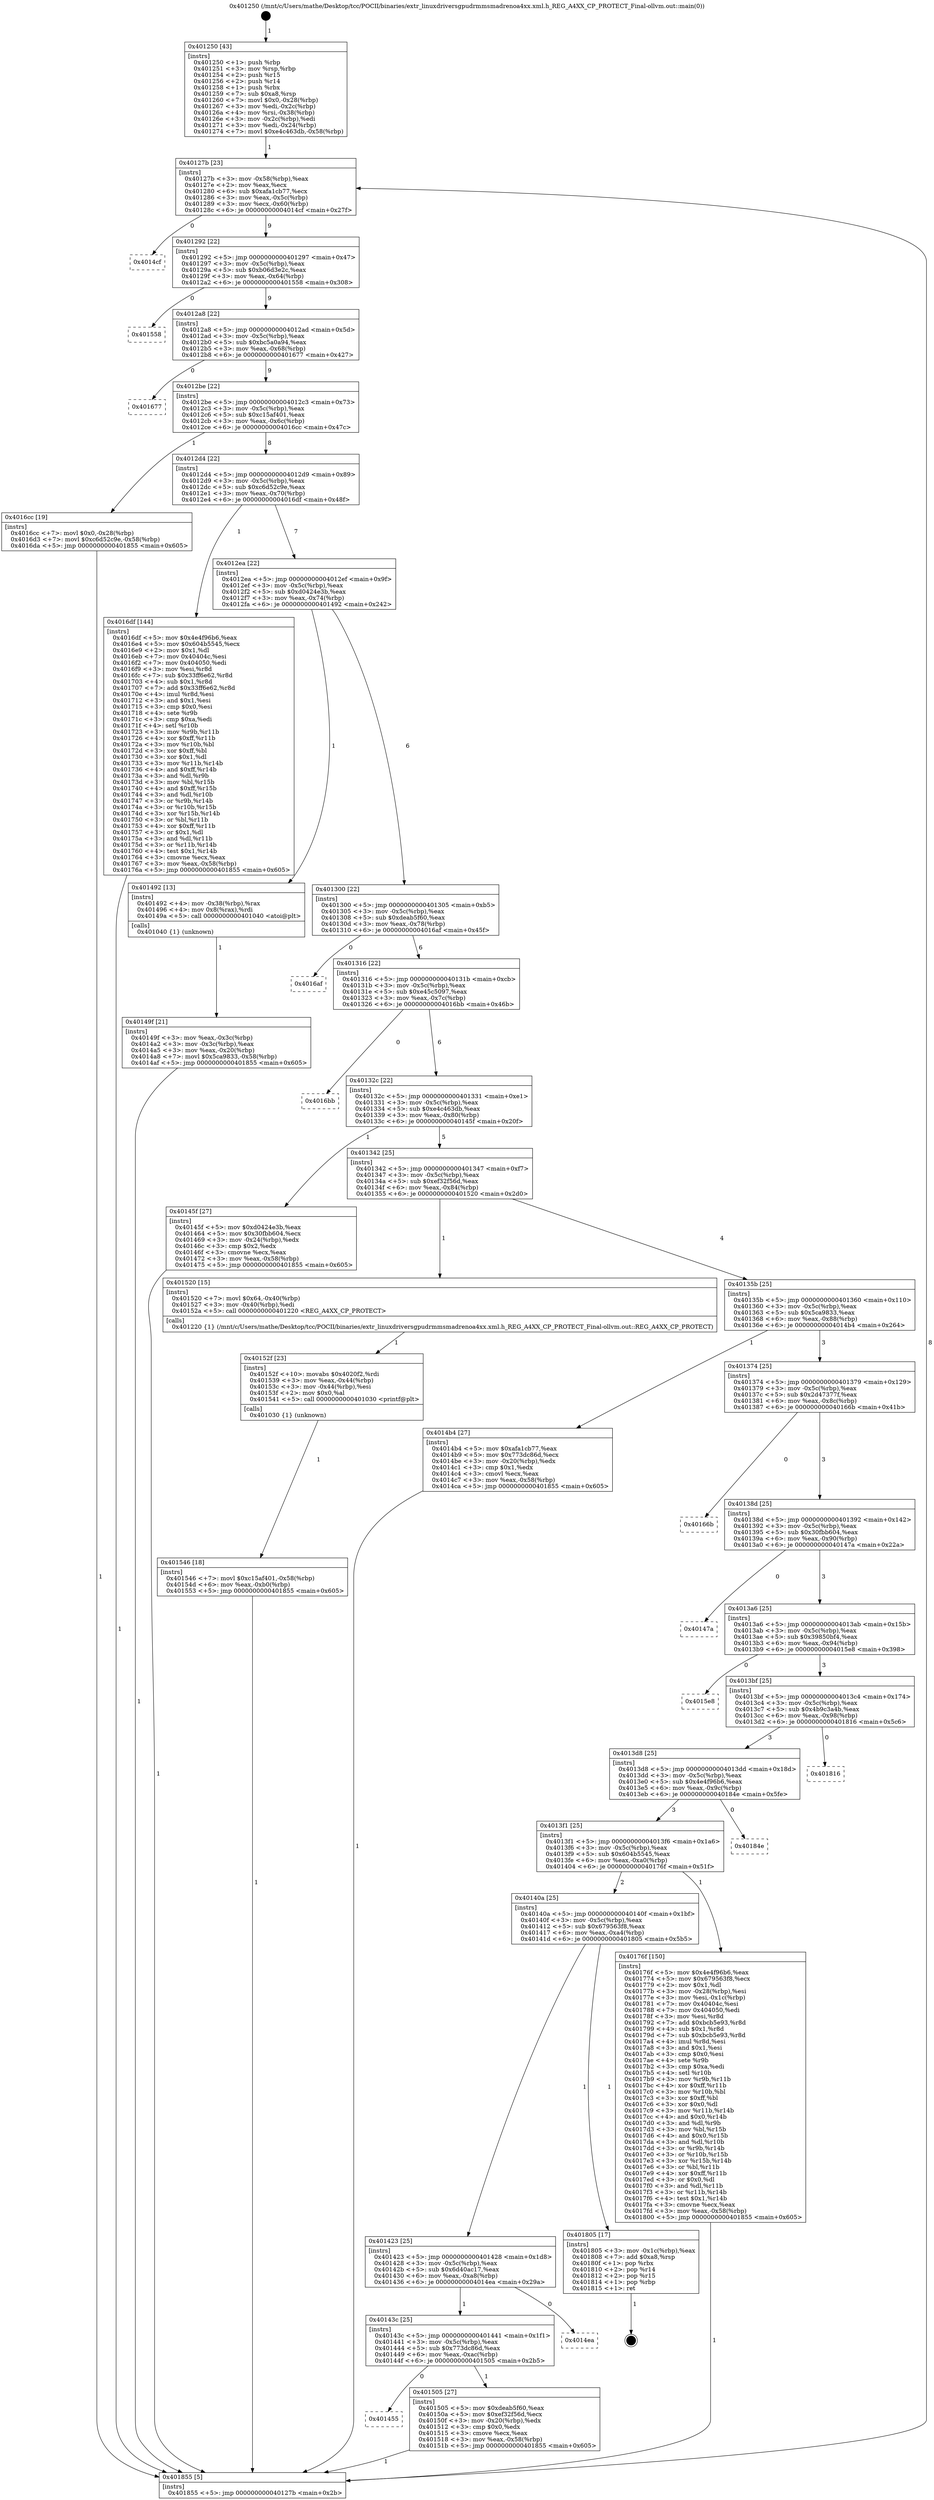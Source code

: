 digraph "0x401250" {
  label = "0x401250 (/mnt/c/Users/mathe/Desktop/tcc/POCII/binaries/extr_linuxdriversgpudrmmsmadrenoa4xx.xml.h_REG_A4XX_CP_PROTECT_Final-ollvm.out::main(0))"
  labelloc = "t"
  node[shape=record]

  Entry [label="",width=0.3,height=0.3,shape=circle,fillcolor=black,style=filled]
  "0x40127b" [label="{
     0x40127b [23]\l
     | [instrs]\l
     &nbsp;&nbsp;0x40127b \<+3\>: mov -0x58(%rbp),%eax\l
     &nbsp;&nbsp;0x40127e \<+2\>: mov %eax,%ecx\l
     &nbsp;&nbsp;0x401280 \<+6\>: sub $0xafa1cb77,%ecx\l
     &nbsp;&nbsp;0x401286 \<+3\>: mov %eax,-0x5c(%rbp)\l
     &nbsp;&nbsp;0x401289 \<+3\>: mov %ecx,-0x60(%rbp)\l
     &nbsp;&nbsp;0x40128c \<+6\>: je 00000000004014cf \<main+0x27f\>\l
  }"]
  "0x4014cf" [label="{
     0x4014cf\l
  }", style=dashed]
  "0x401292" [label="{
     0x401292 [22]\l
     | [instrs]\l
     &nbsp;&nbsp;0x401292 \<+5\>: jmp 0000000000401297 \<main+0x47\>\l
     &nbsp;&nbsp;0x401297 \<+3\>: mov -0x5c(%rbp),%eax\l
     &nbsp;&nbsp;0x40129a \<+5\>: sub $0xb06d3e2c,%eax\l
     &nbsp;&nbsp;0x40129f \<+3\>: mov %eax,-0x64(%rbp)\l
     &nbsp;&nbsp;0x4012a2 \<+6\>: je 0000000000401558 \<main+0x308\>\l
  }"]
  Exit [label="",width=0.3,height=0.3,shape=circle,fillcolor=black,style=filled,peripheries=2]
  "0x401558" [label="{
     0x401558\l
  }", style=dashed]
  "0x4012a8" [label="{
     0x4012a8 [22]\l
     | [instrs]\l
     &nbsp;&nbsp;0x4012a8 \<+5\>: jmp 00000000004012ad \<main+0x5d\>\l
     &nbsp;&nbsp;0x4012ad \<+3\>: mov -0x5c(%rbp),%eax\l
     &nbsp;&nbsp;0x4012b0 \<+5\>: sub $0xbc5a0a94,%eax\l
     &nbsp;&nbsp;0x4012b5 \<+3\>: mov %eax,-0x68(%rbp)\l
     &nbsp;&nbsp;0x4012b8 \<+6\>: je 0000000000401677 \<main+0x427\>\l
  }"]
  "0x401546" [label="{
     0x401546 [18]\l
     | [instrs]\l
     &nbsp;&nbsp;0x401546 \<+7\>: movl $0xc15af401,-0x58(%rbp)\l
     &nbsp;&nbsp;0x40154d \<+6\>: mov %eax,-0xb0(%rbp)\l
     &nbsp;&nbsp;0x401553 \<+5\>: jmp 0000000000401855 \<main+0x605\>\l
  }"]
  "0x401677" [label="{
     0x401677\l
  }", style=dashed]
  "0x4012be" [label="{
     0x4012be [22]\l
     | [instrs]\l
     &nbsp;&nbsp;0x4012be \<+5\>: jmp 00000000004012c3 \<main+0x73\>\l
     &nbsp;&nbsp;0x4012c3 \<+3\>: mov -0x5c(%rbp),%eax\l
     &nbsp;&nbsp;0x4012c6 \<+5\>: sub $0xc15af401,%eax\l
     &nbsp;&nbsp;0x4012cb \<+3\>: mov %eax,-0x6c(%rbp)\l
     &nbsp;&nbsp;0x4012ce \<+6\>: je 00000000004016cc \<main+0x47c\>\l
  }"]
  "0x40152f" [label="{
     0x40152f [23]\l
     | [instrs]\l
     &nbsp;&nbsp;0x40152f \<+10\>: movabs $0x4020f2,%rdi\l
     &nbsp;&nbsp;0x401539 \<+3\>: mov %eax,-0x44(%rbp)\l
     &nbsp;&nbsp;0x40153c \<+3\>: mov -0x44(%rbp),%esi\l
     &nbsp;&nbsp;0x40153f \<+2\>: mov $0x0,%al\l
     &nbsp;&nbsp;0x401541 \<+5\>: call 0000000000401030 \<printf@plt\>\l
     | [calls]\l
     &nbsp;&nbsp;0x401030 \{1\} (unknown)\l
  }"]
  "0x4016cc" [label="{
     0x4016cc [19]\l
     | [instrs]\l
     &nbsp;&nbsp;0x4016cc \<+7\>: movl $0x0,-0x28(%rbp)\l
     &nbsp;&nbsp;0x4016d3 \<+7\>: movl $0xc6d52c9e,-0x58(%rbp)\l
     &nbsp;&nbsp;0x4016da \<+5\>: jmp 0000000000401855 \<main+0x605\>\l
  }"]
  "0x4012d4" [label="{
     0x4012d4 [22]\l
     | [instrs]\l
     &nbsp;&nbsp;0x4012d4 \<+5\>: jmp 00000000004012d9 \<main+0x89\>\l
     &nbsp;&nbsp;0x4012d9 \<+3\>: mov -0x5c(%rbp),%eax\l
     &nbsp;&nbsp;0x4012dc \<+5\>: sub $0xc6d52c9e,%eax\l
     &nbsp;&nbsp;0x4012e1 \<+3\>: mov %eax,-0x70(%rbp)\l
     &nbsp;&nbsp;0x4012e4 \<+6\>: je 00000000004016df \<main+0x48f\>\l
  }"]
  "0x401455" [label="{
     0x401455\l
  }", style=dashed]
  "0x4016df" [label="{
     0x4016df [144]\l
     | [instrs]\l
     &nbsp;&nbsp;0x4016df \<+5\>: mov $0x4e4f96b6,%eax\l
     &nbsp;&nbsp;0x4016e4 \<+5\>: mov $0x604b5545,%ecx\l
     &nbsp;&nbsp;0x4016e9 \<+2\>: mov $0x1,%dl\l
     &nbsp;&nbsp;0x4016eb \<+7\>: mov 0x40404c,%esi\l
     &nbsp;&nbsp;0x4016f2 \<+7\>: mov 0x404050,%edi\l
     &nbsp;&nbsp;0x4016f9 \<+3\>: mov %esi,%r8d\l
     &nbsp;&nbsp;0x4016fc \<+7\>: sub $0x33ff6e62,%r8d\l
     &nbsp;&nbsp;0x401703 \<+4\>: sub $0x1,%r8d\l
     &nbsp;&nbsp;0x401707 \<+7\>: add $0x33ff6e62,%r8d\l
     &nbsp;&nbsp;0x40170e \<+4\>: imul %r8d,%esi\l
     &nbsp;&nbsp;0x401712 \<+3\>: and $0x1,%esi\l
     &nbsp;&nbsp;0x401715 \<+3\>: cmp $0x0,%esi\l
     &nbsp;&nbsp;0x401718 \<+4\>: sete %r9b\l
     &nbsp;&nbsp;0x40171c \<+3\>: cmp $0xa,%edi\l
     &nbsp;&nbsp;0x40171f \<+4\>: setl %r10b\l
     &nbsp;&nbsp;0x401723 \<+3\>: mov %r9b,%r11b\l
     &nbsp;&nbsp;0x401726 \<+4\>: xor $0xff,%r11b\l
     &nbsp;&nbsp;0x40172a \<+3\>: mov %r10b,%bl\l
     &nbsp;&nbsp;0x40172d \<+3\>: xor $0xff,%bl\l
     &nbsp;&nbsp;0x401730 \<+3\>: xor $0x1,%dl\l
     &nbsp;&nbsp;0x401733 \<+3\>: mov %r11b,%r14b\l
     &nbsp;&nbsp;0x401736 \<+4\>: and $0xff,%r14b\l
     &nbsp;&nbsp;0x40173a \<+3\>: and %dl,%r9b\l
     &nbsp;&nbsp;0x40173d \<+3\>: mov %bl,%r15b\l
     &nbsp;&nbsp;0x401740 \<+4\>: and $0xff,%r15b\l
     &nbsp;&nbsp;0x401744 \<+3\>: and %dl,%r10b\l
     &nbsp;&nbsp;0x401747 \<+3\>: or %r9b,%r14b\l
     &nbsp;&nbsp;0x40174a \<+3\>: or %r10b,%r15b\l
     &nbsp;&nbsp;0x40174d \<+3\>: xor %r15b,%r14b\l
     &nbsp;&nbsp;0x401750 \<+3\>: or %bl,%r11b\l
     &nbsp;&nbsp;0x401753 \<+4\>: xor $0xff,%r11b\l
     &nbsp;&nbsp;0x401757 \<+3\>: or $0x1,%dl\l
     &nbsp;&nbsp;0x40175a \<+3\>: and %dl,%r11b\l
     &nbsp;&nbsp;0x40175d \<+3\>: or %r11b,%r14b\l
     &nbsp;&nbsp;0x401760 \<+4\>: test $0x1,%r14b\l
     &nbsp;&nbsp;0x401764 \<+3\>: cmovne %ecx,%eax\l
     &nbsp;&nbsp;0x401767 \<+3\>: mov %eax,-0x58(%rbp)\l
     &nbsp;&nbsp;0x40176a \<+5\>: jmp 0000000000401855 \<main+0x605\>\l
  }"]
  "0x4012ea" [label="{
     0x4012ea [22]\l
     | [instrs]\l
     &nbsp;&nbsp;0x4012ea \<+5\>: jmp 00000000004012ef \<main+0x9f\>\l
     &nbsp;&nbsp;0x4012ef \<+3\>: mov -0x5c(%rbp),%eax\l
     &nbsp;&nbsp;0x4012f2 \<+5\>: sub $0xd0424e3b,%eax\l
     &nbsp;&nbsp;0x4012f7 \<+3\>: mov %eax,-0x74(%rbp)\l
     &nbsp;&nbsp;0x4012fa \<+6\>: je 0000000000401492 \<main+0x242\>\l
  }"]
  "0x401505" [label="{
     0x401505 [27]\l
     | [instrs]\l
     &nbsp;&nbsp;0x401505 \<+5\>: mov $0xdeab5f60,%eax\l
     &nbsp;&nbsp;0x40150a \<+5\>: mov $0xef32f56d,%ecx\l
     &nbsp;&nbsp;0x40150f \<+3\>: mov -0x20(%rbp),%edx\l
     &nbsp;&nbsp;0x401512 \<+3\>: cmp $0x0,%edx\l
     &nbsp;&nbsp;0x401515 \<+3\>: cmove %ecx,%eax\l
     &nbsp;&nbsp;0x401518 \<+3\>: mov %eax,-0x58(%rbp)\l
     &nbsp;&nbsp;0x40151b \<+5\>: jmp 0000000000401855 \<main+0x605\>\l
  }"]
  "0x401492" [label="{
     0x401492 [13]\l
     | [instrs]\l
     &nbsp;&nbsp;0x401492 \<+4\>: mov -0x38(%rbp),%rax\l
     &nbsp;&nbsp;0x401496 \<+4\>: mov 0x8(%rax),%rdi\l
     &nbsp;&nbsp;0x40149a \<+5\>: call 0000000000401040 \<atoi@plt\>\l
     | [calls]\l
     &nbsp;&nbsp;0x401040 \{1\} (unknown)\l
  }"]
  "0x401300" [label="{
     0x401300 [22]\l
     | [instrs]\l
     &nbsp;&nbsp;0x401300 \<+5\>: jmp 0000000000401305 \<main+0xb5\>\l
     &nbsp;&nbsp;0x401305 \<+3\>: mov -0x5c(%rbp),%eax\l
     &nbsp;&nbsp;0x401308 \<+5\>: sub $0xdeab5f60,%eax\l
     &nbsp;&nbsp;0x40130d \<+3\>: mov %eax,-0x78(%rbp)\l
     &nbsp;&nbsp;0x401310 \<+6\>: je 00000000004016af \<main+0x45f\>\l
  }"]
  "0x40143c" [label="{
     0x40143c [25]\l
     | [instrs]\l
     &nbsp;&nbsp;0x40143c \<+5\>: jmp 0000000000401441 \<main+0x1f1\>\l
     &nbsp;&nbsp;0x401441 \<+3\>: mov -0x5c(%rbp),%eax\l
     &nbsp;&nbsp;0x401444 \<+5\>: sub $0x773dc86d,%eax\l
     &nbsp;&nbsp;0x401449 \<+6\>: mov %eax,-0xac(%rbp)\l
     &nbsp;&nbsp;0x40144f \<+6\>: je 0000000000401505 \<main+0x2b5\>\l
  }"]
  "0x4016af" [label="{
     0x4016af\l
  }", style=dashed]
  "0x401316" [label="{
     0x401316 [22]\l
     | [instrs]\l
     &nbsp;&nbsp;0x401316 \<+5\>: jmp 000000000040131b \<main+0xcb\>\l
     &nbsp;&nbsp;0x40131b \<+3\>: mov -0x5c(%rbp),%eax\l
     &nbsp;&nbsp;0x40131e \<+5\>: sub $0xe45c5097,%eax\l
     &nbsp;&nbsp;0x401323 \<+3\>: mov %eax,-0x7c(%rbp)\l
     &nbsp;&nbsp;0x401326 \<+6\>: je 00000000004016bb \<main+0x46b\>\l
  }"]
  "0x4014ea" [label="{
     0x4014ea\l
  }", style=dashed]
  "0x4016bb" [label="{
     0x4016bb\l
  }", style=dashed]
  "0x40132c" [label="{
     0x40132c [22]\l
     | [instrs]\l
     &nbsp;&nbsp;0x40132c \<+5\>: jmp 0000000000401331 \<main+0xe1\>\l
     &nbsp;&nbsp;0x401331 \<+3\>: mov -0x5c(%rbp),%eax\l
     &nbsp;&nbsp;0x401334 \<+5\>: sub $0xe4c463db,%eax\l
     &nbsp;&nbsp;0x401339 \<+3\>: mov %eax,-0x80(%rbp)\l
     &nbsp;&nbsp;0x40133c \<+6\>: je 000000000040145f \<main+0x20f\>\l
  }"]
  "0x401423" [label="{
     0x401423 [25]\l
     | [instrs]\l
     &nbsp;&nbsp;0x401423 \<+5\>: jmp 0000000000401428 \<main+0x1d8\>\l
     &nbsp;&nbsp;0x401428 \<+3\>: mov -0x5c(%rbp),%eax\l
     &nbsp;&nbsp;0x40142b \<+5\>: sub $0x6d40ac17,%eax\l
     &nbsp;&nbsp;0x401430 \<+6\>: mov %eax,-0xa8(%rbp)\l
     &nbsp;&nbsp;0x401436 \<+6\>: je 00000000004014ea \<main+0x29a\>\l
  }"]
  "0x40145f" [label="{
     0x40145f [27]\l
     | [instrs]\l
     &nbsp;&nbsp;0x40145f \<+5\>: mov $0xd0424e3b,%eax\l
     &nbsp;&nbsp;0x401464 \<+5\>: mov $0x30fbb604,%ecx\l
     &nbsp;&nbsp;0x401469 \<+3\>: mov -0x24(%rbp),%edx\l
     &nbsp;&nbsp;0x40146c \<+3\>: cmp $0x2,%edx\l
     &nbsp;&nbsp;0x40146f \<+3\>: cmovne %ecx,%eax\l
     &nbsp;&nbsp;0x401472 \<+3\>: mov %eax,-0x58(%rbp)\l
     &nbsp;&nbsp;0x401475 \<+5\>: jmp 0000000000401855 \<main+0x605\>\l
  }"]
  "0x401342" [label="{
     0x401342 [25]\l
     | [instrs]\l
     &nbsp;&nbsp;0x401342 \<+5\>: jmp 0000000000401347 \<main+0xf7\>\l
     &nbsp;&nbsp;0x401347 \<+3\>: mov -0x5c(%rbp),%eax\l
     &nbsp;&nbsp;0x40134a \<+5\>: sub $0xef32f56d,%eax\l
     &nbsp;&nbsp;0x40134f \<+6\>: mov %eax,-0x84(%rbp)\l
     &nbsp;&nbsp;0x401355 \<+6\>: je 0000000000401520 \<main+0x2d0\>\l
  }"]
  "0x401855" [label="{
     0x401855 [5]\l
     | [instrs]\l
     &nbsp;&nbsp;0x401855 \<+5\>: jmp 000000000040127b \<main+0x2b\>\l
  }"]
  "0x401250" [label="{
     0x401250 [43]\l
     | [instrs]\l
     &nbsp;&nbsp;0x401250 \<+1\>: push %rbp\l
     &nbsp;&nbsp;0x401251 \<+3\>: mov %rsp,%rbp\l
     &nbsp;&nbsp;0x401254 \<+2\>: push %r15\l
     &nbsp;&nbsp;0x401256 \<+2\>: push %r14\l
     &nbsp;&nbsp;0x401258 \<+1\>: push %rbx\l
     &nbsp;&nbsp;0x401259 \<+7\>: sub $0xa8,%rsp\l
     &nbsp;&nbsp;0x401260 \<+7\>: movl $0x0,-0x28(%rbp)\l
     &nbsp;&nbsp;0x401267 \<+3\>: mov %edi,-0x2c(%rbp)\l
     &nbsp;&nbsp;0x40126a \<+4\>: mov %rsi,-0x38(%rbp)\l
     &nbsp;&nbsp;0x40126e \<+3\>: mov -0x2c(%rbp),%edi\l
     &nbsp;&nbsp;0x401271 \<+3\>: mov %edi,-0x24(%rbp)\l
     &nbsp;&nbsp;0x401274 \<+7\>: movl $0xe4c463db,-0x58(%rbp)\l
  }"]
  "0x40149f" [label="{
     0x40149f [21]\l
     | [instrs]\l
     &nbsp;&nbsp;0x40149f \<+3\>: mov %eax,-0x3c(%rbp)\l
     &nbsp;&nbsp;0x4014a2 \<+3\>: mov -0x3c(%rbp),%eax\l
     &nbsp;&nbsp;0x4014a5 \<+3\>: mov %eax,-0x20(%rbp)\l
     &nbsp;&nbsp;0x4014a8 \<+7\>: movl $0x5ca9833,-0x58(%rbp)\l
     &nbsp;&nbsp;0x4014af \<+5\>: jmp 0000000000401855 \<main+0x605\>\l
  }"]
  "0x401805" [label="{
     0x401805 [17]\l
     | [instrs]\l
     &nbsp;&nbsp;0x401805 \<+3\>: mov -0x1c(%rbp),%eax\l
     &nbsp;&nbsp;0x401808 \<+7\>: add $0xa8,%rsp\l
     &nbsp;&nbsp;0x40180f \<+1\>: pop %rbx\l
     &nbsp;&nbsp;0x401810 \<+2\>: pop %r14\l
     &nbsp;&nbsp;0x401812 \<+2\>: pop %r15\l
     &nbsp;&nbsp;0x401814 \<+1\>: pop %rbp\l
     &nbsp;&nbsp;0x401815 \<+1\>: ret\l
  }"]
  "0x401520" [label="{
     0x401520 [15]\l
     | [instrs]\l
     &nbsp;&nbsp;0x401520 \<+7\>: movl $0x64,-0x40(%rbp)\l
     &nbsp;&nbsp;0x401527 \<+3\>: mov -0x40(%rbp),%edi\l
     &nbsp;&nbsp;0x40152a \<+5\>: call 0000000000401220 \<REG_A4XX_CP_PROTECT\>\l
     | [calls]\l
     &nbsp;&nbsp;0x401220 \{1\} (/mnt/c/Users/mathe/Desktop/tcc/POCII/binaries/extr_linuxdriversgpudrmmsmadrenoa4xx.xml.h_REG_A4XX_CP_PROTECT_Final-ollvm.out::REG_A4XX_CP_PROTECT)\l
  }"]
  "0x40135b" [label="{
     0x40135b [25]\l
     | [instrs]\l
     &nbsp;&nbsp;0x40135b \<+5\>: jmp 0000000000401360 \<main+0x110\>\l
     &nbsp;&nbsp;0x401360 \<+3\>: mov -0x5c(%rbp),%eax\l
     &nbsp;&nbsp;0x401363 \<+5\>: sub $0x5ca9833,%eax\l
     &nbsp;&nbsp;0x401368 \<+6\>: mov %eax,-0x88(%rbp)\l
     &nbsp;&nbsp;0x40136e \<+6\>: je 00000000004014b4 \<main+0x264\>\l
  }"]
  "0x40140a" [label="{
     0x40140a [25]\l
     | [instrs]\l
     &nbsp;&nbsp;0x40140a \<+5\>: jmp 000000000040140f \<main+0x1bf\>\l
     &nbsp;&nbsp;0x40140f \<+3\>: mov -0x5c(%rbp),%eax\l
     &nbsp;&nbsp;0x401412 \<+5\>: sub $0x679563f8,%eax\l
     &nbsp;&nbsp;0x401417 \<+6\>: mov %eax,-0xa4(%rbp)\l
     &nbsp;&nbsp;0x40141d \<+6\>: je 0000000000401805 \<main+0x5b5\>\l
  }"]
  "0x4014b4" [label="{
     0x4014b4 [27]\l
     | [instrs]\l
     &nbsp;&nbsp;0x4014b4 \<+5\>: mov $0xafa1cb77,%eax\l
     &nbsp;&nbsp;0x4014b9 \<+5\>: mov $0x773dc86d,%ecx\l
     &nbsp;&nbsp;0x4014be \<+3\>: mov -0x20(%rbp),%edx\l
     &nbsp;&nbsp;0x4014c1 \<+3\>: cmp $0x1,%edx\l
     &nbsp;&nbsp;0x4014c4 \<+3\>: cmovl %ecx,%eax\l
     &nbsp;&nbsp;0x4014c7 \<+3\>: mov %eax,-0x58(%rbp)\l
     &nbsp;&nbsp;0x4014ca \<+5\>: jmp 0000000000401855 \<main+0x605\>\l
  }"]
  "0x401374" [label="{
     0x401374 [25]\l
     | [instrs]\l
     &nbsp;&nbsp;0x401374 \<+5\>: jmp 0000000000401379 \<main+0x129\>\l
     &nbsp;&nbsp;0x401379 \<+3\>: mov -0x5c(%rbp),%eax\l
     &nbsp;&nbsp;0x40137c \<+5\>: sub $0x2d47377f,%eax\l
     &nbsp;&nbsp;0x401381 \<+6\>: mov %eax,-0x8c(%rbp)\l
     &nbsp;&nbsp;0x401387 \<+6\>: je 000000000040166b \<main+0x41b\>\l
  }"]
  "0x40176f" [label="{
     0x40176f [150]\l
     | [instrs]\l
     &nbsp;&nbsp;0x40176f \<+5\>: mov $0x4e4f96b6,%eax\l
     &nbsp;&nbsp;0x401774 \<+5\>: mov $0x679563f8,%ecx\l
     &nbsp;&nbsp;0x401779 \<+2\>: mov $0x1,%dl\l
     &nbsp;&nbsp;0x40177b \<+3\>: mov -0x28(%rbp),%esi\l
     &nbsp;&nbsp;0x40177e \<+3\>: mov %esi,-0x1c(%rbp)\l
     &nbsp;&nbsp;0x401781 \<+7\>: mov 0x40404c,%esi\l
     &nbsp;&nbsp;0x401788 \<+7\>: mov 0x404050,%edi\l
     &nbsp;&nbsp;0x40178f \<+3\>: mov %esi,%r8d\l
     &nbsp;&nbsp;0x401792 \<+7\>: add $0xbcb5e93,%r8d\l
     &nbsp;&nbsp;0x401799 \<+4\>: sub $0x1,%r8d\l
     &nbsp;&nbsp;0x40179d \<+7\>: sub $0xbcb5e93,%r8d\l
     &nbsp;&nbsp;0x4017a4 \<+4\>: imul %r8d,%esi\l
     &nbsp;&nbsp;0x4017a8 \<+3\>: and $0x1,%esi\l
     &nbsp;&nbsp;0x4017ab \<+3\>: cmp $0x0,%esi\l
     &nbsp;&nbsp;0x4017ae \<+4\>: sete %r9b\l
     &nbsp;&nbsp;0x4017b2 \<+3\>: cmp $0xa,%edi\l
     &nbsp;&nbsp;0x4017b5 \<+4\>: setl %r10b\l
     &nbsp;&nbsp;0x4017b9 \<+3\>: mov %r9b,%r11b\l
     &nbsp;&nbsp;0x4017bc \<+4\>: xor $0xff,%r11b\l
     &nbsp;&nbsp;0x4017c0 \<+3\>: mov %r10b,%bl\l
     &nbsp;&nbsp;0x4017c3 \<+3\>: xor $0xff,%bl\l
     &nbsp;&nbsp;0x4017c6 \<+3\>: xor $0x0,%dl\l
     &nbsp;&nbsp;0x4017c9 \<+3\>: mov %r11b,%r14b\l
     &nbsp;&nbsp;0x4017cc \<+4\>: and $0x0,%r14b\l
     &nbsp;&nbsp;0x4017d0 \<+3\>: and %dl,%r9b\l
     &nbsp;&nbsp;0x4017d3 \<+3\>: mov %bl,%r15b\l
     &nbsp;&nbsp;0x4017d6 \<+4\>: and $0x0,%r15b\l
     &nbsp;&nbsp;0x4017da \<+3\>: and %dl,%r10b\l
     &nbsp;&nbsp;0x4017dd \<+3\>: or %r9b,%r14b\l
     &nbsp;&nbsp;0x4017e0 \<+3\>: or %r10b,%r15b\l
     &nbsp;&nbsp;0x4017e3 \<+3\>: xor %r15b,%r14b\l
     &nbsp;&nbsp;0x4017e6 \<+3\>: or %bl,%r11b\l
     &nbsp;&nbsp;0x4017e9 \<+4\>: xor $0xff,%r11b\l
     &nbsp;&nbsp;0x4017ed \<+3\>: or $0x0,%dl\l
     &nbsp;&nbsp;0x4017f0 \<+3\>: and %dl,%r11b\l
     &nbsp;&nbsp;0x4017f3 \<+3\>: or %r11b,%r14b\l
     &nbsp;&nbsp;0x4017f6 \<+4\>: test $0x1,%r14b\l
     &nbsp;&nbsp;0x4017fa \<+3\>: cmovne %ecx,%eax\l
     &nbsp;&nbsp;0x4017fd \<+3\>: mov %eax,-0x58(%rbp)\l
     &nbsp;&nbsp;0x401800 \<+5\>: jmp 0000000000401855 \<main+0x605\>\l
  }"]
  "0x40166b" [label="{
     0x40166b\l
  }", style=dashed]
  "0x40138d" [label="{
     0x40138d [25]\l
     | [instrs]\l
     &nbsp;&nbsp;0x40138d \<+5\>: jmp 0000000000401392 \<main+0x142\>\l
     &nbsp;&nbsp;0x401392 \<+3\>: mov -0x5c(%rbp),%eax\l
     &nbsp;&nbsp;0x401395 \<+5\>: sub $0x30fbb604,%eax\l
     &nbsp;&nbsp;0x40139a \<+6\>: mov %eax,-0x90(%rbp)\l
     &nbsp;&nbsp;0x4013a0 \<+6\>: je 000000000040147a \<main+0x22a\>\l
  }"]
  "0x4013f1" [label="{
     0x4013f1 [25]\l
     | [instrs]\l
     &nbsp;&nbsp;0x4013f1 \<+5\>: jmp 00000000004013f6 \<main+0x1a6\>\l
     &nbsp;&nbsp;0x4013f6 \<+3\>: mov -0x5c(%rbp),%eax\l
     &nbsp;&nbsp;0x4013f9 \<+5\>: sub $0x604b5545,%eax\l
     &nbsp;&nbsp;0x4013fe \<+6\>: mov %eax,-0xa0(%rbp)\l
     &nbsp;&nbsp;0x401404 \<+6\>: je 000000000040176f \<main+0x51f\>\l
  }"]
  "0x40147a" [label="{
     0x40147a\l
  }", style=dashed]
  "0x4013a6" [label="{
     0x4013a6 [25]\l
     | [instrs]\l
     &nbsp;&nbsp;0x4013a6 \<+5\>: jmp 00000000004013ab \<main+0x15b\>\l
     &nbsp;&nbsp;0x4013ab \<+3\>: mov -0x5c(%rbp),%eax\l
     &nbsp;&nbsp;0x4013ae \<+5\>: sub $0x39850bf4,%eax\l
     &nbsp;&nbsp;0x4013b3 \<+6\>: mov %eax,-0x94(%rbp)\l
     &nbsp;&nbsp;0x4013b9 \<+6\>: je 00000000004015e8 \<main+0x398\>\l
  }"]
  "0x40184e" [label="{
     0x40184e\l
  }", style=dashed]
  "0x4015e8" [label="{
     0x4015e8\l
  }", style=dashed]
  "0x4013bf" [label="{
     0x4013bf [25]\l
     | [instrs]\l
     &nbsp;&nbsp;0x4013bf \<+5\>: jmp 00000000004013c4 \<main+0x174\>\l
     &nbsp;&nbsp;0x4013c4 \<+3\>: mov -0x5c(%rbp),%eax\l
     &nbsp;&nbsp;0x4013c7 \<+5\>: sub $0x4b9c3a4b,%eax\l
     &nbsp;&nbsp;0x4013cc \<+6\>: mov %eax,-0x98(%rbp)\l
     &nbsp;&nbsp;0x4013d2 \<+6\>: je 0000000000401816 \<main+0x5c6\>\l
  }"]
  "0x4013d8" [label="{
     0x4013d8 [25]\l
     | [instrs]\l
     &nbsp;&nbsp;0x4013d8 \<+5\>: jmp 00000000004013dd \<main+0x18d\>\l
     &nbsp;&nbsp;0x4013dd \<+3\>: mov -0x5c(%rbp),%eax\l
     &nbsp;&nbsp;0x4013e0 \<+5\>: sub $0x4e4f96b6,%eax\l
     &nbsp;&nbsp;0x4013e5 \<+6\>: mov %eax,-0x9c(%rbp)\l
     &nbsp;&nbsp;0x4013eb \<+6\>: je 000000000040184e \<main+0x5fe\>\l
  }"]
  "0x401816" [label="{
     0x401816\l
  }", style=dashed]
  Entry -> "0x401250" [label=" 1"]
  "0x40127b" -> "0x4014cf" [label=" 0"]
  "0x40127b" -> "0x401292" [label=" 9"]
  "0x401805" -> Exit [label=" 1"]
  "0x401292" -> "0x401558" [label=" 0"]
  "0x401292" -> "0x4012a8" [label=" 9"]
  "0x40176f" -> "0x401855" [label=" 1"]
  "0x4012a8" -> "0x401677" [label=" 0"]
  "0x4012a8" -> "0x4012be" [label=" 9"]
  "0x4016df" -> "0x401855" [label=" 1"]
  "0x4012be" -> "0x4016cc" [label=" 1"]
  "0x4012be" -> "0x4012d4" [label=" 8"]
  "0x4016cc" -> "0x401855" [label=" 1"]
  "0x4012d4" -> "0x4016df" [label=" 1"]
  "0x4012d4" -> "0x4012ea" [label=" 7"]
  "0x401546" -> "0x401855" [label=" 1"]
  "0x4012ea" -> "0x401492" [label=" 1"]
  "0x4012ea" -> "0x401300" [label=" 6"]
  "0x40152f" -> "0x401546" [label=" 1"]
  "0x401300" -> "0x4016af" [label=" 0"]
  "0x401300" -> "0x401316" [label=" 6"]
  "0x401505" -> "0x401855" [label=" 1"]
  "0x401316" -> "0x4016bb" [label=" 0"]
  "0x401316" -> "0x40132c" [label=" 6"]
  "0x40143c" -> "0x401455" [label=" 0"]
  "0x40132c" -> "0x40145f" [label=" 1"]
  "0x40132c" -> "0x401342" [label=" 5"]
  "0x40145f" -> "0x401855" [label=" 1"]
  "0x401250" -> "0x40127b" [label=" 1"]
  "0x401855" -> "0x40127b" [label=" 8"]
  "0x401492" -> "0x40149f" [label=" 1"]
  "0x40149f" -> "0x401855" [label=" 1"]
  "0x401520" -> "0x40152f" [label=" 1"]
  "0x401342" -> "0x401520" [label=" 1"]
  "0x401342" -> "0x40135b" [label=" 4"]
  "0x401423" -> "0x40143c" [label=" 1"]
  "0x40135b" -> "0x4014b4" [label=" 1"]
  "0x40135b" -> "0x401374" [label=" 3"]
  "0x4014b4" -> "0x401855" [label=" 1"]
  "0x40143c" -> "0x401505" [label=" 1"]
  "0x401374" -> "0x40166b" [label=" 0"]
  "0x401374" -> "0x40138d" [label=" 3"]
  "0x40140a" -> "0x401423" [label=" 1"]
  "0x40138d" -> "0x40147a" [label=" 0"]
  "0x40138d" -> "0x4013a6" [label=" 3"]
  "0x401423" -> "0x4014ea" [label=" 0"]
  "0x4013a6" -> "0x4015e8" [label=" 0"]
  "0x4013a6" -> "0x4013bf" [label=" 3"]
  "0x4013f1" -> "0x40140a" [label=" 2"]
  "0x4013bf" -> "0x401816" [label=" 0"]
  "0x4013bf" -> "0x4013d8" [label=" 3"]
  "0x4013f1" -> "0x40176f" [label=" 1"]
  "0x4013d8" -> "0x40184e" [label=" 0"]
  "0x4013d8" -> "0x4013f1" [label=" 3"]
  "0x40140a" -> "0x401805" [label=" 1"]
}
